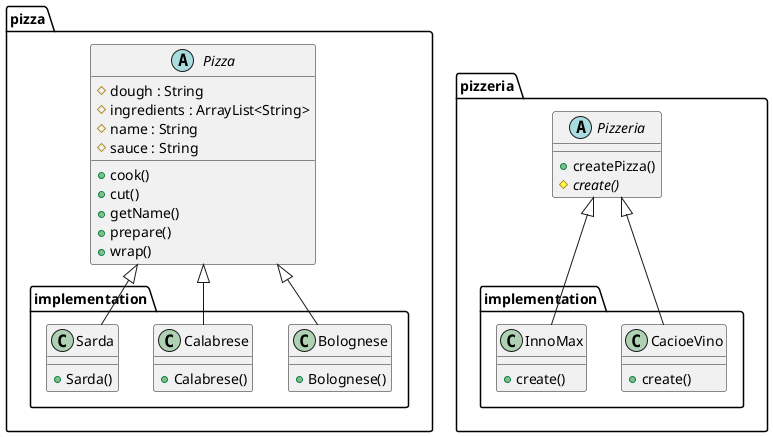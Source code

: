 @startuml



abstract class pizza.Pizza {
  # dough : String
  # ingredients : ArrayList<String>
  # name : String
  # sauce : String
  + cook()
  + cut()
  + getName()
  + prepare()
  + wrap()
}


class pizza.implementation.Bolognese {
    + Bolognese()
}


class pizza.implementation.Calabrese {
    + Calabrese()
}


class pizza.implementation.Sarda {
    + Sarda()
}


pizza.implementation.Bolognese -up-|> pizza.Pizza
pizza.implementation.Calabrese -up-|> pizza.Pizza
pizza.implementation.Sarda -up-|> pizza.Pizza




abstract class pizzeria.Pizzeria {
  + createPizza()
  {abstract} # create()
}


class pizzeria.implementation.CacioeVino {
    + create()
}




class pizzeria.implementation.InnoMax {
    + create()
}



pizzeria.implementation.CacioeVino -up-|> pizzeria.Pizzeria
pizzeria.implementation.InnoMax -up-|> pizzeria.Pizzeria

@enduml
